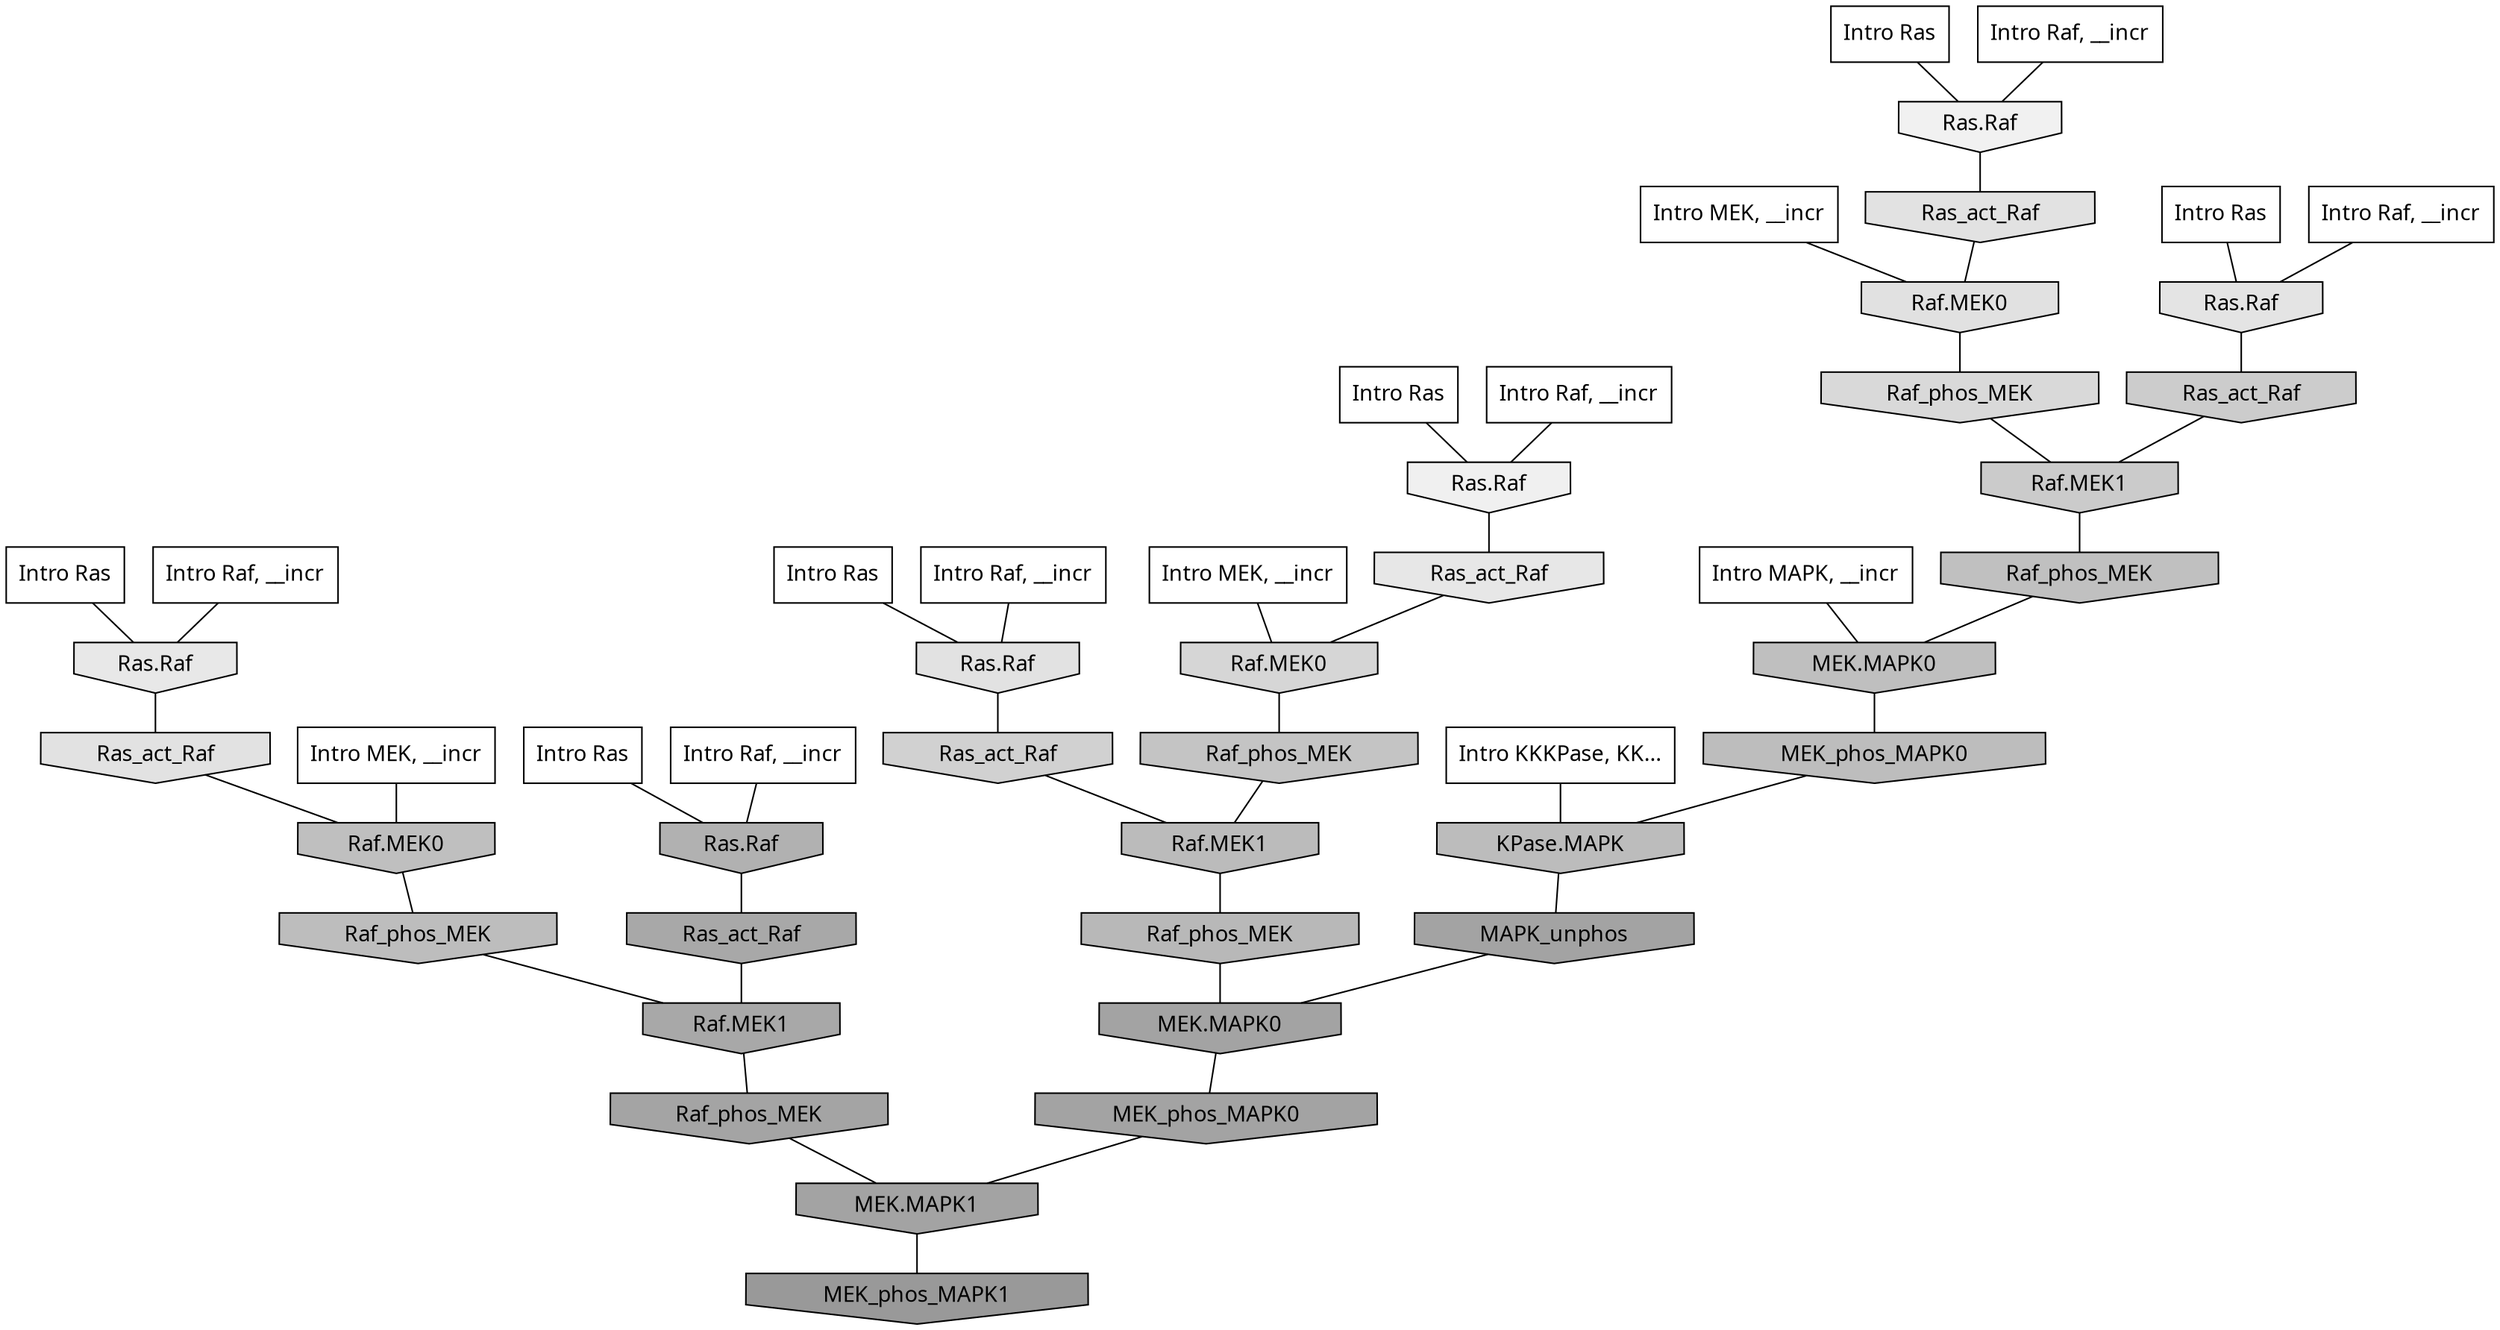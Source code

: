 digraph G{
  rankdir="TB";
  ranksep=0.30;
  node [fontname="CMU Serif"];
  edge [fontname="CMU Serif"];
  
  4 [label="Intro Ras", shape=rectangle, style=filled, fillcolor="0.000 0.000 1.000"]
  
  26 [label="Intro Ras", shape=rectangle, style=filled, fillcolor="0.000 0.000 1.000"]
  
  34 [label="Intro Ras", shape=rectangle, style=filled, fillcolor="0.000 0.000 1.000"]
  
  35 [label="Intro Ras", shape=rectangle, style=filled, fillcolor="0.000 0.000 1.000"]
  
  74 [label="Intro Ras", shape=rectangle, style=filled, fillcolor="0.000 0.000 1.000"]
  
  99 [label="Intro Ras", shape=rectangle, style=filled, fillcolor="0.000 0.000 1.000"]
  
  108 [label="Intro Raf, __incr", shape=rectangle, style=filled, fillcolor="0.000 0.000 1.000"]
  
  132 [label="Intro Raf, __incr", shape=rectangle, style=filled, fillcolor="0.000 0.000 1.000"]
  
  510 [label="Intro Raf, __incr", shape=rectangle, style=filled, fillcolor="0.000 0.000 1.000"]
  
  652 [label="Intro Raf, __incr", shape=rectangle, style=filled, fillcolor="0.000 0.000 1.000"]
  
  679 [label="Intro Raf, __incr", shape=rectangle, style=filled, fillcolor="0.000 0.000 1.000"]
  
  766 [label="Intro Raf, __incr", shape=rectangle, style=filled, fillcolor="0.000 0.000 1.000"]
  
  1581 [label="Intro MEK, __incr", shape=rectangle, style=filled, fillcolor="0.000 0.000 1.000"]
  
  1785 [label="Intro MEK, __incr", shape=rectangle, style=filled, fillcolor="0.000 0.000 1.000"]
  
  2078 [label="Intro MEK, __incr", shape=rectangle, style=filled, fillcolor="0.000 0.000 1.000"]
  
  2456 [label="Intro MAPK, __incr", shape=rectangle, style=filled, fillcolor="0.000 0.000 1.000"]
  
  3118 [label="Intro KKKPase, KK...", shape=rectangle, style=filled, fillcolor="0.000 0.000 1.000"]
  
  3838 [label="Ras.Raf", shape=invhouse, style=filled, fillcolor="0.000 0.000 0.945"]
  
  3921 [label="Ras.Raf", shape=invhouse, style=filled, fillcolor="0.000 0.000 0.940"]
  
  4497 [label="Ras.Raf", shape=invhouse, style=filled, fillcolor="0.000 0.000 0.908"]
  
  4558 [label="Ras_act_Raf", shape=invhouse, style=filled, fillcolor="0.000 0.000 0.904"]
  
  4807 [label="Ras.Raf", shape=invhouse, style=filled, fillcolor="0.000 0.000 0.892"]
  
  4908 [label="Ras_act_Raf", shape=invhouse, style=filled, fillcolor="0.000 0.000 0.886"]
  
  4935 [label="Ras_act_Raf", shape=invhouse, style=filled, fillcolor="0.000 0.000 0.884"]
  
  4951 [label="Ras.Raf", shape=invhouse, style=filled, fillcolor="0.000 0.000 0.884"]
  
  5006 [label="Raf.MEK0", shape=invhouse, style=filled, fillcolor="0.000 0.000 0.880"]
  
  5667 [label="Raf_phos_MEK", shape=invhouse, style=filled, fillcolor="0.000 0.000 0.848"]
  
  5958 [label="Raf.MEK0", shape=invhouse, style=filled, fillcolor="0.000 0.000 0.836"]
  
  6323 [label="Ras_act_Raf", shape=invhouse, style=filled, fillcolor="0.000 0.000 0.820"]
  
  7023 [label="Ras_act_Raf", shape=invhouse, style=filled, fillcolor="0.000 0.000 0.797"]
  
  7085 [label="Raf.MEK1", shape=invhouse, style=filled, fillcolor="0.000 0.000 0.795"]
  
  8101 [label="Raf_phos_MEK", shape=invhouse, style=filled, fillcolor="0.000 0.000 0.769"]
  
  8764 [label="Raf_phos_MEK", shape=invhouse, style=filled, fillcolor="0.000 0.000 0.752"]
  
  8879 [label="MEK.MAPK0", shape=invhouse, style=filled, fillcolor="0.000 0.000 0.749"]
  
  8935 [label="Raf.MEK0", shape=invhouse, style=filled, fillcolor="0.000 0.000 0.747"]
  
  9156 [label="Raf_phos_MEK", shape=invhouse, style=filled, fillcolor="0.000 0.000 0.742"]
  
  9176 [label="MEK_phos_MAPK0", shape=invhouse, style=filled, fillcolor="0.000 0.000 0.741"]
  
  9497 [label="KPase.MAPK", shape=invhouse, style=filled, fillcolor="0.000 0.000 0.735"]
  
  9604 [label="Raf.MEK1", shape=invhouse, style=filled, fillcolor="0.000 0.000 0.734"]
  
  10203 [label="Raf_phos_MEK", shape=invhouse, style=filled, fillcolor="0.000 0.000 0.722"]
  
  12005 [label="Ras.Raf", shape=invhouse, style=filled, fillcolor="0.000 0.000 0.693"]
  
  14687 [label="Ras_act_Raf", shape=invhouse, style=filled, fillcolor="0.000 0.000 0.659"]
  
  14718 [label="Raf.MEK1", shape=invhouse, style=filled, fillcolor="0.000 0.000 0.658"]
  
  15907 [label="Raf_phos_MEK", shape=invhouse, style=filled, fillcolor="0.000 0.000 0.641"]
  
  16004 [label="MAPK_unphos", shape=invhouse, style=filled, fillcolor="0.000 0.000 0.639"]
  
  16011 [label="MEK.MAPK0", shape=invhouse, style=filled, fillcolor="0.000 0.000 0.639"]
  
  16104 [label="MEK_phos_MAPK0", shape=invhouse, style=filled, fillcolor="0.000 0.000 0.637"]
  
  16108 [label="MEK.MAPK1", shape=invhouse, style=filled, fillcolor="0.000 0.000 0.637"]
  
  17651 [label="MEK_phos_MAPK1", shape=invhouse, style=filled, fillcolor="0.000 0.000 0.600"]
  
  
  16108 -> 17651 [dir=none, color="0.000 0.000 0.000"] 
  16104 -> 16108 [dir=none, color="0.000 0.000 0.000"] 
  16011 -> 16104 [dir=none, color="0.000 0.000 0.000"] 
  16004 -> 16011 [dir=none, color="0.000 0.000 0.000"] 
  15907 -> 16108 [dir=none, color="0.000 0.000 0.000"] 
  14718 -> 15907 [dir=none, color="0.000 0.000 0.000"] 
  14687 -> 14718 [dir=none, color="0.000 0.000 0.000"] 
  12005 -> 14687 [dir=none, color="0.000 0.000 0.000"] 
  10203 -> 16011 [dir=none, color="0.000 0.000 0.000"] 
  9604 -> 10203 [dir=none, color="0.000 0.000 0.000"] 
  9497 -> 16004 [dir=none, color="0.000 0.000 0.000"] 
  9176 -> 9497 [dir=none, color="0.000 0.000 0.000"] 
  9156 -> 14718 [dir=none, color="0.000 0.000 0.000"] 
  8935 -> 9156 [dir=none, color="0.000 0.000 0.000"] 
  8879 -> 9176 [dir=none, color="0.000 0.000 0.000"] 
  8764 -> 8879 [dir=none, color="0.000 0.000 0.000"] 
  8101 -> 9604 [dir=none, color="0.000 0.000 0.000"] 
  7085 -> 8764 [dir=none, color="0.000 0.000 0.000"] 
  7023 -> 7085 [dir=none, color="0.000 0.000 0.000"] 
  6323 -> 9604 [dir=none, color="0.000 0.000 0.000"] 
  5958 -> 8101 [dir=none, color="0.000 0.000 0.000"] 
  5667 -> 7085 [dir=none, color="0.000 0.000 0.000"] 
  5006 -> 5667 [dir=none, color="0.000 0.000 0.000"] 
  4951 -> 6323 [dir=none, color="0.000 0.000 0.000"] 
  4935 -> 8935 [dir=none, color="0.000 0.000 0.000"] 
  4908 -> 5006 [dir=none, color="0.000 0.000 0.000"] 
  4807 -> 7023 [dir=none, color="0.000 0.000 0.000"] 
  4558 -> 5958 [dir=none, color="0.000 0.000 0.000"] 
  4497 -> 4935 [dir=none, color="0.000 0.000 0.000"] 
  3921 -> 4558 [dir=none, color="0.000 0.000 0.000"] 
  3838 -> 4908 [dir=none, color="0.000 0.000 0.000"] 
  3118 -> 9497 [dir=none, color="0.000 0.000 0.000"] 
  2456 -> 8879 [dir=none, color="0.000 0.000 0.000"] 
  2078 -> 8935 [dir=none, color="0.000 0.000 0.000"] 
  1785 -> 5958 [dir=none, color="0.000 0.000 0.000"] 
  1581 -> 5006 [dir=none, color="0.000 0.000 0.000"] 
  766 -> 12005 [dir=none, color="0.000 0.000 0.000"] 
  679 -> 4807 [dir=none, color="0.000 0.000 0.000"] 
  652 -> 3921 [dir=none, color="0.000 0.000 0.000"] 
  510 -> 4951 [dir=none, color="0.000 0.000 0.000"] 
  132 -> 4497 [dir=none, color="0.000 0.000 0.000"] 
  108 -> 3838 [dir=none, color="0.000 0.000 0.000"] 
  99 -> 3921 [dir=none, color="0.000 0.000 0.000"] 
  74 -> 12005 [dir=none, color="0.000 0.000 0.000"] 
  35 -> 4951 [dir=none, color="0.000 0.000 0.000"] 
  34 -> 4807 [dir=none, color="0.000 0.000 0.000"] 
  26 -> 3838 [dir=none, color="0.000 0.000 0.000"] 
  4 -> 4497 [dir=none, color="0.000 0.000 0.000"] 
  
  }

